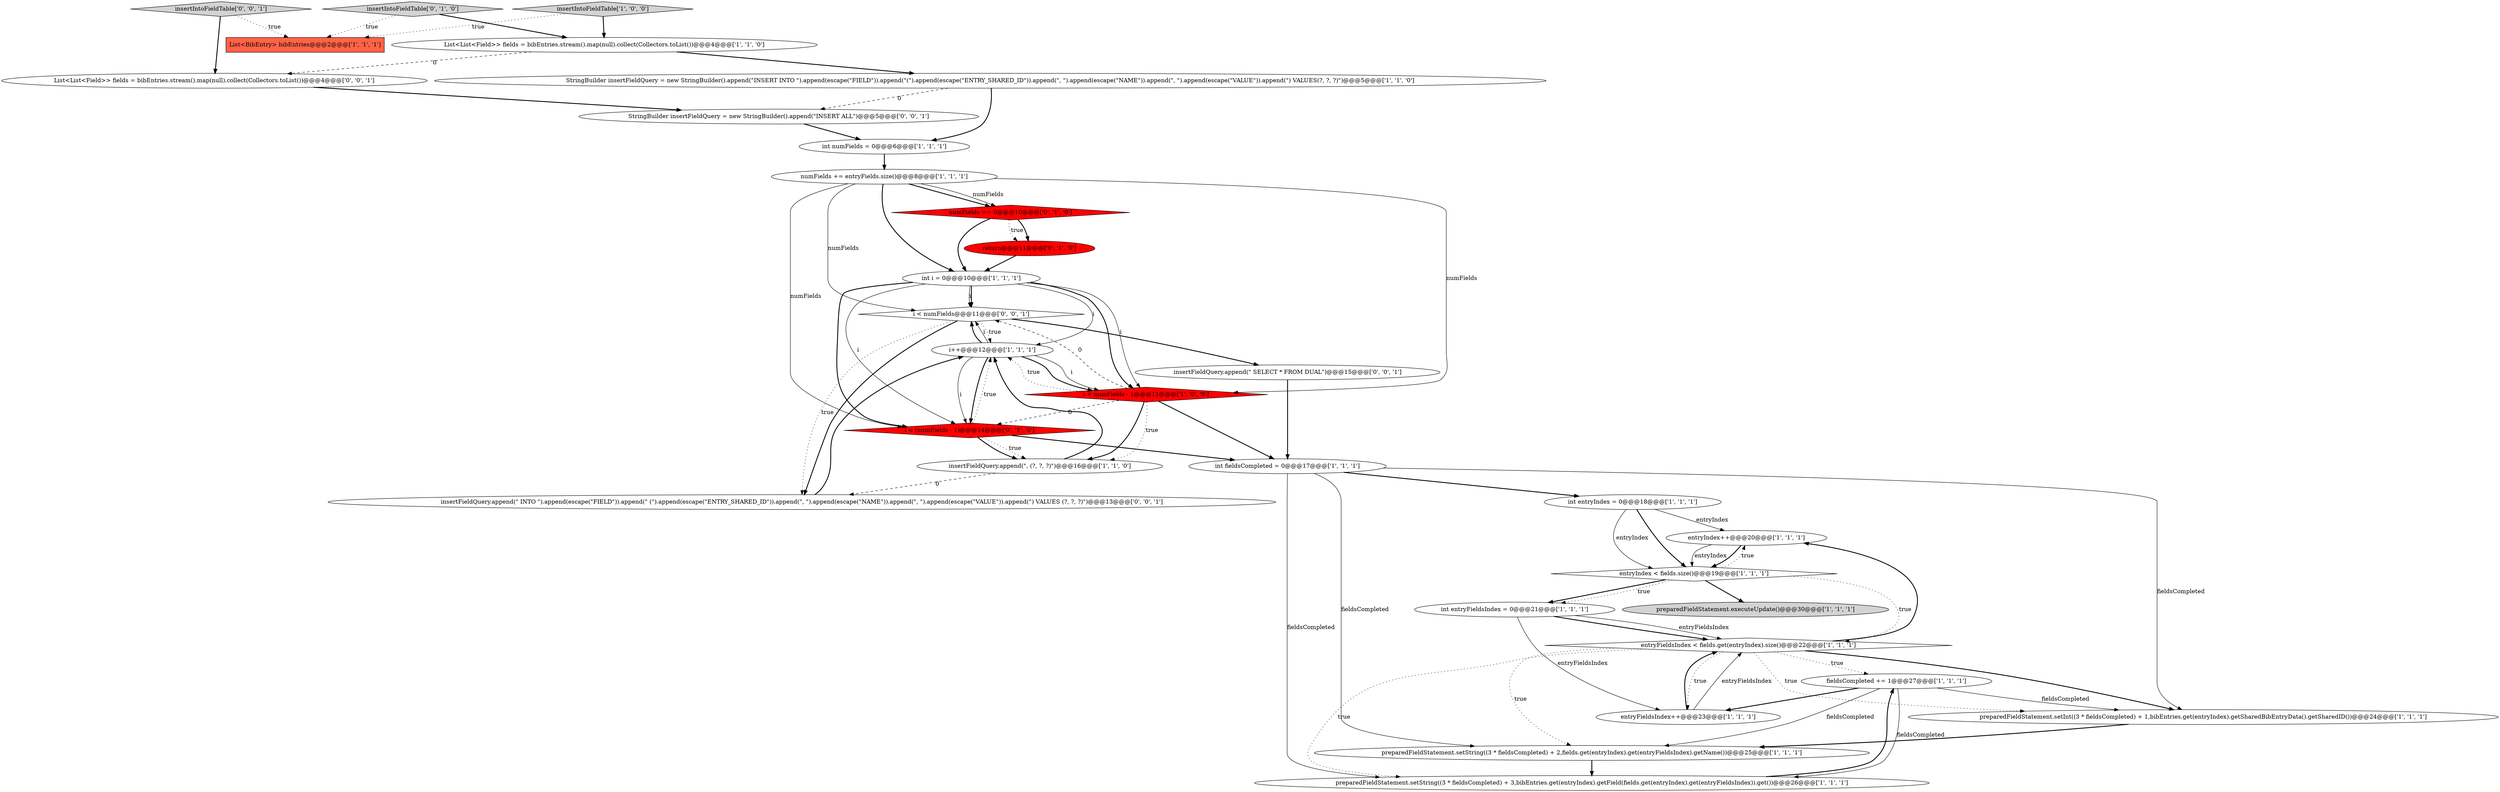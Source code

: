 digraph {
27 [style = filled, label = "i < numFields@@@11@@@['0', '0', '1']", fillcolor = white, shape = diamond image = "AAA0AAABBB3BBB"];
28 [style = filled, label = "insertIntoFieldTable['0', '0', '1']", fillcolor = lightgray, shape = diamond image = "AAA0AAABBB3BBB"];
30 [style = filled, label = "List<List<Field>> fields = bibEntries.stream().map(null).collect(Collectors.toList())@@@4@@@['0', '0', '1']", fillcolor = white, shape = ellipse image = "AAA0AAABBB3BBB"];
23 [style = filled, label = "numFields == 0@@@10@@@['0', '1', '0']", fillcolor = red, shape = diamond image = "AAA1AAABBB2BBB"];
21 [style = filled, label = "int i = 0@@@10@@@['1', '1', '1']", fillcolor = white, shape = ellipse image = "AAA0AAABBB1BBB"];
15 [style = filled, label = "int numFields = 0@@@6@@@['1', '1', '1']", fillcolor = white, shape = ellipse image = "AAA0AAABBB1BBB"];
10 [style = filled, label = "entryIndex++@@@20@@@['1', '1', '1']", fillcolor = white, shape = ellipse image = "AAA0AAABBB1BBB"];
29 [style = filled, label = "StringBuilder insertFieldQuery = new StringBuilder().append(\"INSERT ALL\")@@@5@@@['0', '0', '1']", fillcolor = white, shape = ellipse image = "AAA0AAABBB3BBB"];
4 [style = filled, label = "entryFieldsIndex < fields.get(entryIndex).size()@@@22@@@['1', '1', '1']", fillcolor = white, shape = diamond image = "AAA0AAABBB1BBB"];
3 [style = filled, label = "int fieldsCompleted = 0@@@17@@@['1', '1', '1']", fillcolor = white, shape = ellipse image = "AAA0AAABBB1BBB"];
25 [style = filled, label = "insertIntoFieldTable['0', '1', '0']", fillcolor = lightgray, shape = diamond image = "AAA0AAABBB2BBB"];
5 [style = filled, label = "entryFieldsIndex++@@@23@@@['1', '1', '1']", fillcolor = white, shape = ellipse image = "AAA0AAABBB1BBB"];
7 [style = filled, label = "entryIndex < fields.size()@@@19@@@['1', '1', '1']", fillcolor = white, shape = diamond image = "AAA0AAABBB1BBB"];
26 [style = filled, label = "insertFieldQuery.append(\" SELECT * FROM DUAL\")@@@15@@@['0', '0', '1']", fillcolor = white, shape = ellipse image = "AAA0AAABBB3BBB"];
22 [style = filled, label = "i < (numFields - 1)@@@14@@@['0', '1', '0']", fillcolor = red, shape = diamond image = "AAA1AAABBB2BBB"];
9 [style = filled, label = "i < numFields - 1@@@11@@@['1', '0', '0']", fillcolor = red, shape = diamond image = "AAA1AAABBB1BBB"];
17 [style = filled, label = "insertIntoFieldTable['1', '0', '0']", fillcolor = lightgray, shape = diamond image = "AAA0AAABBB1BBB"];
2 [style = filled, label = "preparedFieldStatement.executeUpdate()@@@30@@@['1', '1', '1']", fillcolor = lightgray, shape = ellipse image = "AAA0AAABBB1BBB"];
20 [style = filled, label = "numFields += entryFields.size()@@@8@@@['1', '1', '1']", fillcolor = white, shape = ellipse image = "AAA0AAABBB1BBB"];
11 [style = filled, label = "int entryFieldsIndex = 0@@@21@@@['1', '1', '1']", fillcolor = white, shape = ellipse image = "AAA0AAABBB1BBB"];
16 [style = filled, label = "StringBuilder insertFieldQuery = new StringBuilder().append(\"INSERT INTO \").append(escape(\"FIELD\")).append(\"(\").append(escape(\"ENTRY_SHARED_ID\")).append(\", \").append(escape(\"NAME\")).append(\", \").append(escape(\"VALUE\")).append(\") VALUES(?, ?, ?)\")@@@5@@@['1', '1', '0']", fillcolor = white, shape = ellipse image = "AAA0AAABBB1BBB"];
18 [style = filled, label = "List<List<Field>> fields = bibEntries.stream().map(null).collect(Collectors.toList())@@@4@@@['1', '1', '0']", fillcolor = white, shape = ellipse image = "AAA0AAABBB1BBB"];
14 [style = filled, label = "List<BibEntry> bibEntries@@@2@@@['1', '1', '1']", fillcolor = tomato, shape = box image = "AAA0AAABBB1BBB"];
13 [style = filled, label = "int entryIndex = 0@@@18@@@['1', '1', '1']", fillcolor = white, shape = ellipse image = "AAA0AAABBB1BBB"];
19 [style = filled, label = "insertFieldQuery.append(\", (?, ?, ?)\")@@@16@@@['1', '1', '0']", fillcolor = white, shape = ellipse image = "AAA0AAABBB1BBB"];
0 [style = filled, label = "preparedFieldStatement.setInt((3 * fieldsCompleted) + 1,bibEntries.get(entryIndex).getSharedBibEntryData().getSharedID())@@@24@@@['1', '1', '1']", fillcolor = white, shape = ellipse image = "AAA0AAABBB1BBB"];
12 [style = filled, label = "preparedFieldStatement.setString((3 * fieldsCompleted) + 3,bibEntries.get(entryIndex).getField(fields.get(entryIndex).get(entryFieldsIndex)).get())@@@26@@@['1', '1', '1']", fillcolor = white, shape = ellipse image = "AAA0AAABBB1BBB"];
1 [style = filled, label = "i++@@@12@@@['1', '1', '1']", fillcolor = white, shape = ellipse image = "AAA0AAABBB1BBB"];
6 [style = filled, label = "preparedFieldStatement.setString((3 * fieldsCompleted) + 2,fields.get(entryIndex).get(entryFieldsIndex).getName())@@@25@@@['1', '1', '1']", fillcolor = white, shape = ellipse image = "AAA0AAABBB1BBB"];
24 [style = filled, label = "return@@@11@@@['0', '1', '0']", fillcolor = red, shape = ellipse image = "AAA1AAABBB2BBB"];
8 [style = filled, label = "fieldsCompleted += 1@@@27@@@['1', '1', '1']", fillcolor = white, shape = ellipse image = "AAA0AAABBB1BBB"];
31 [style = filled, label = "insertFieldQuery.append(\" INTO \").append(escape(\"FIELD\")).append(\" (\").append(escape(\"ENTRY_SHARED_ID\")).append(\", \").append(escape(\"NAME\")).append(\", \").append(escape(\"VALUE\")).append(\") VALUES (?, ?, ?)\")@@@13@@@['0', '0', '1']", fillcolor = white, shape = ellipse image = "AAA0AAABBB3BBB"];
29->15 [style = bold, label=""];
27->1 [style = dotted, label="true"];
18->30 [style = dashed, label="0"];
1->27 [style = bold, label=""];
28->14 [style = dotted, label="true"];
17->14 [style = dotted, label="true"];
9->27 [style = dashed, label="0"];
31->1 [style = bold, label=""];
10->7 [style = solid, label="entryIndex"];
30->29 [style = bold, label=""];
11->5 [style = solid, label="entryFieldsIndex"];
19->1 [style = bold, label=""];
20->22 [style = solid, label="numFields"];
24->21 [style = bold, label=""];
15->20 [style = bold, label=""];
3->0 [style = solid, label="fieldsCompleted"];
11->4 [style = solid, label="entryFieldsIndex"];
7->11 [style = bold, label=""];
22->19 [style = dotted, label="true"];
7->10 [style = dotted, label="true"];
28->30 [style = bold, label=""];
1->22 [style = solid, label="i"];
4->0 [style = dotted, label="true"];
13->7 [style = solid, label="entryIndex"];
27->31 [style = bold, label=""];
10->7 [style = bold, label=""];
20->27 [style = solid, label="numFields"];
4->0 [style = bold, label=""];
21->9 [style = bold, label=""];
20->23 [style = bold, label=""];
21->22 [style = bold, label=""];
8->6 [style = solid, label="fieldsCompleted"];
7->2 [style = bold, label=""];
3->12 [style = solid, label="fieldsCompleted"];
20->23 [style = solid, label="numFields"];
23->24 [style = dotted, label="true"];
27->26 [style = bold, label=""];
4->10 [style = bold, label=""];
4->5 [style = dotted, label="true"];
22->19 [style = bold, label=""];
21->27 [style = bold, label=""];
1->9 [style = solid, label="i"];
26->3 [style = bold, label=""];
11->4 [style = bold, label=""];
25->18 [style = bold, label=""];
9->22 [style = dashed, label="0"];
21->9 [style = solid, label="i"];
1->9 [style = bold, label=""];
20->9 [style = solid, label="numFields"];
21->27 [style = solid, label="i"];
22->1 [style = dotted, label="true"];
9->19 [style = dotted, label="true"];
7->11 [style = dotted, label="true"];
12->8 [style = bold, label=""];
27->31 [style = dotted, label="true"];
5->4 [style = bold, label=""];
8->12 [style = solid, label="fieldsCompleted"];
9->1 [style = dotted, label="true"];
9->19 [style = bold, label=""];
9->3 [style = bold, label=""];
21->22 [style = solid, label="i"];
4->12 [style = dotted, label="true"];
21->1 [style = solid, label="i"];
6->12 [style = bold, label=""];
4->6 [style = dotted, label="true"];
18->16 [style = bold, label=""];
19->31 [style = dashed, label="0"];
16->15 [style = bold, label=""];
1->27 [style = solid, label="i"];
3->6 [style = solid, label="fieldsCompleted"];
0->6 [style = bold, label=""];
5->4 [style = solid, label="entryFieldsIndex"];
4->8 [style = dotted, label="true"];
25->14 [style = dotted, label="true"];
1->22 [style = bold, label=""];
20->21 [style = bold, label=""];
22->3 [style = bold, label=""];
23->24 [style = bold, label=""];
8->0 [style = solid, label="fieldsCompleted"];
8->5 [style = bold, label=""];
23->21 [style = bold, label=""];
13->7 [style = bold, label=""];
7->4 [style = dotted, label="true"];
3->13 [style = bold, label=""];
16->29 [style = dashed, label="0"];
13->10 [style = solid, label="entryIndex"];
17->18 [style = bold, label=""];
}
